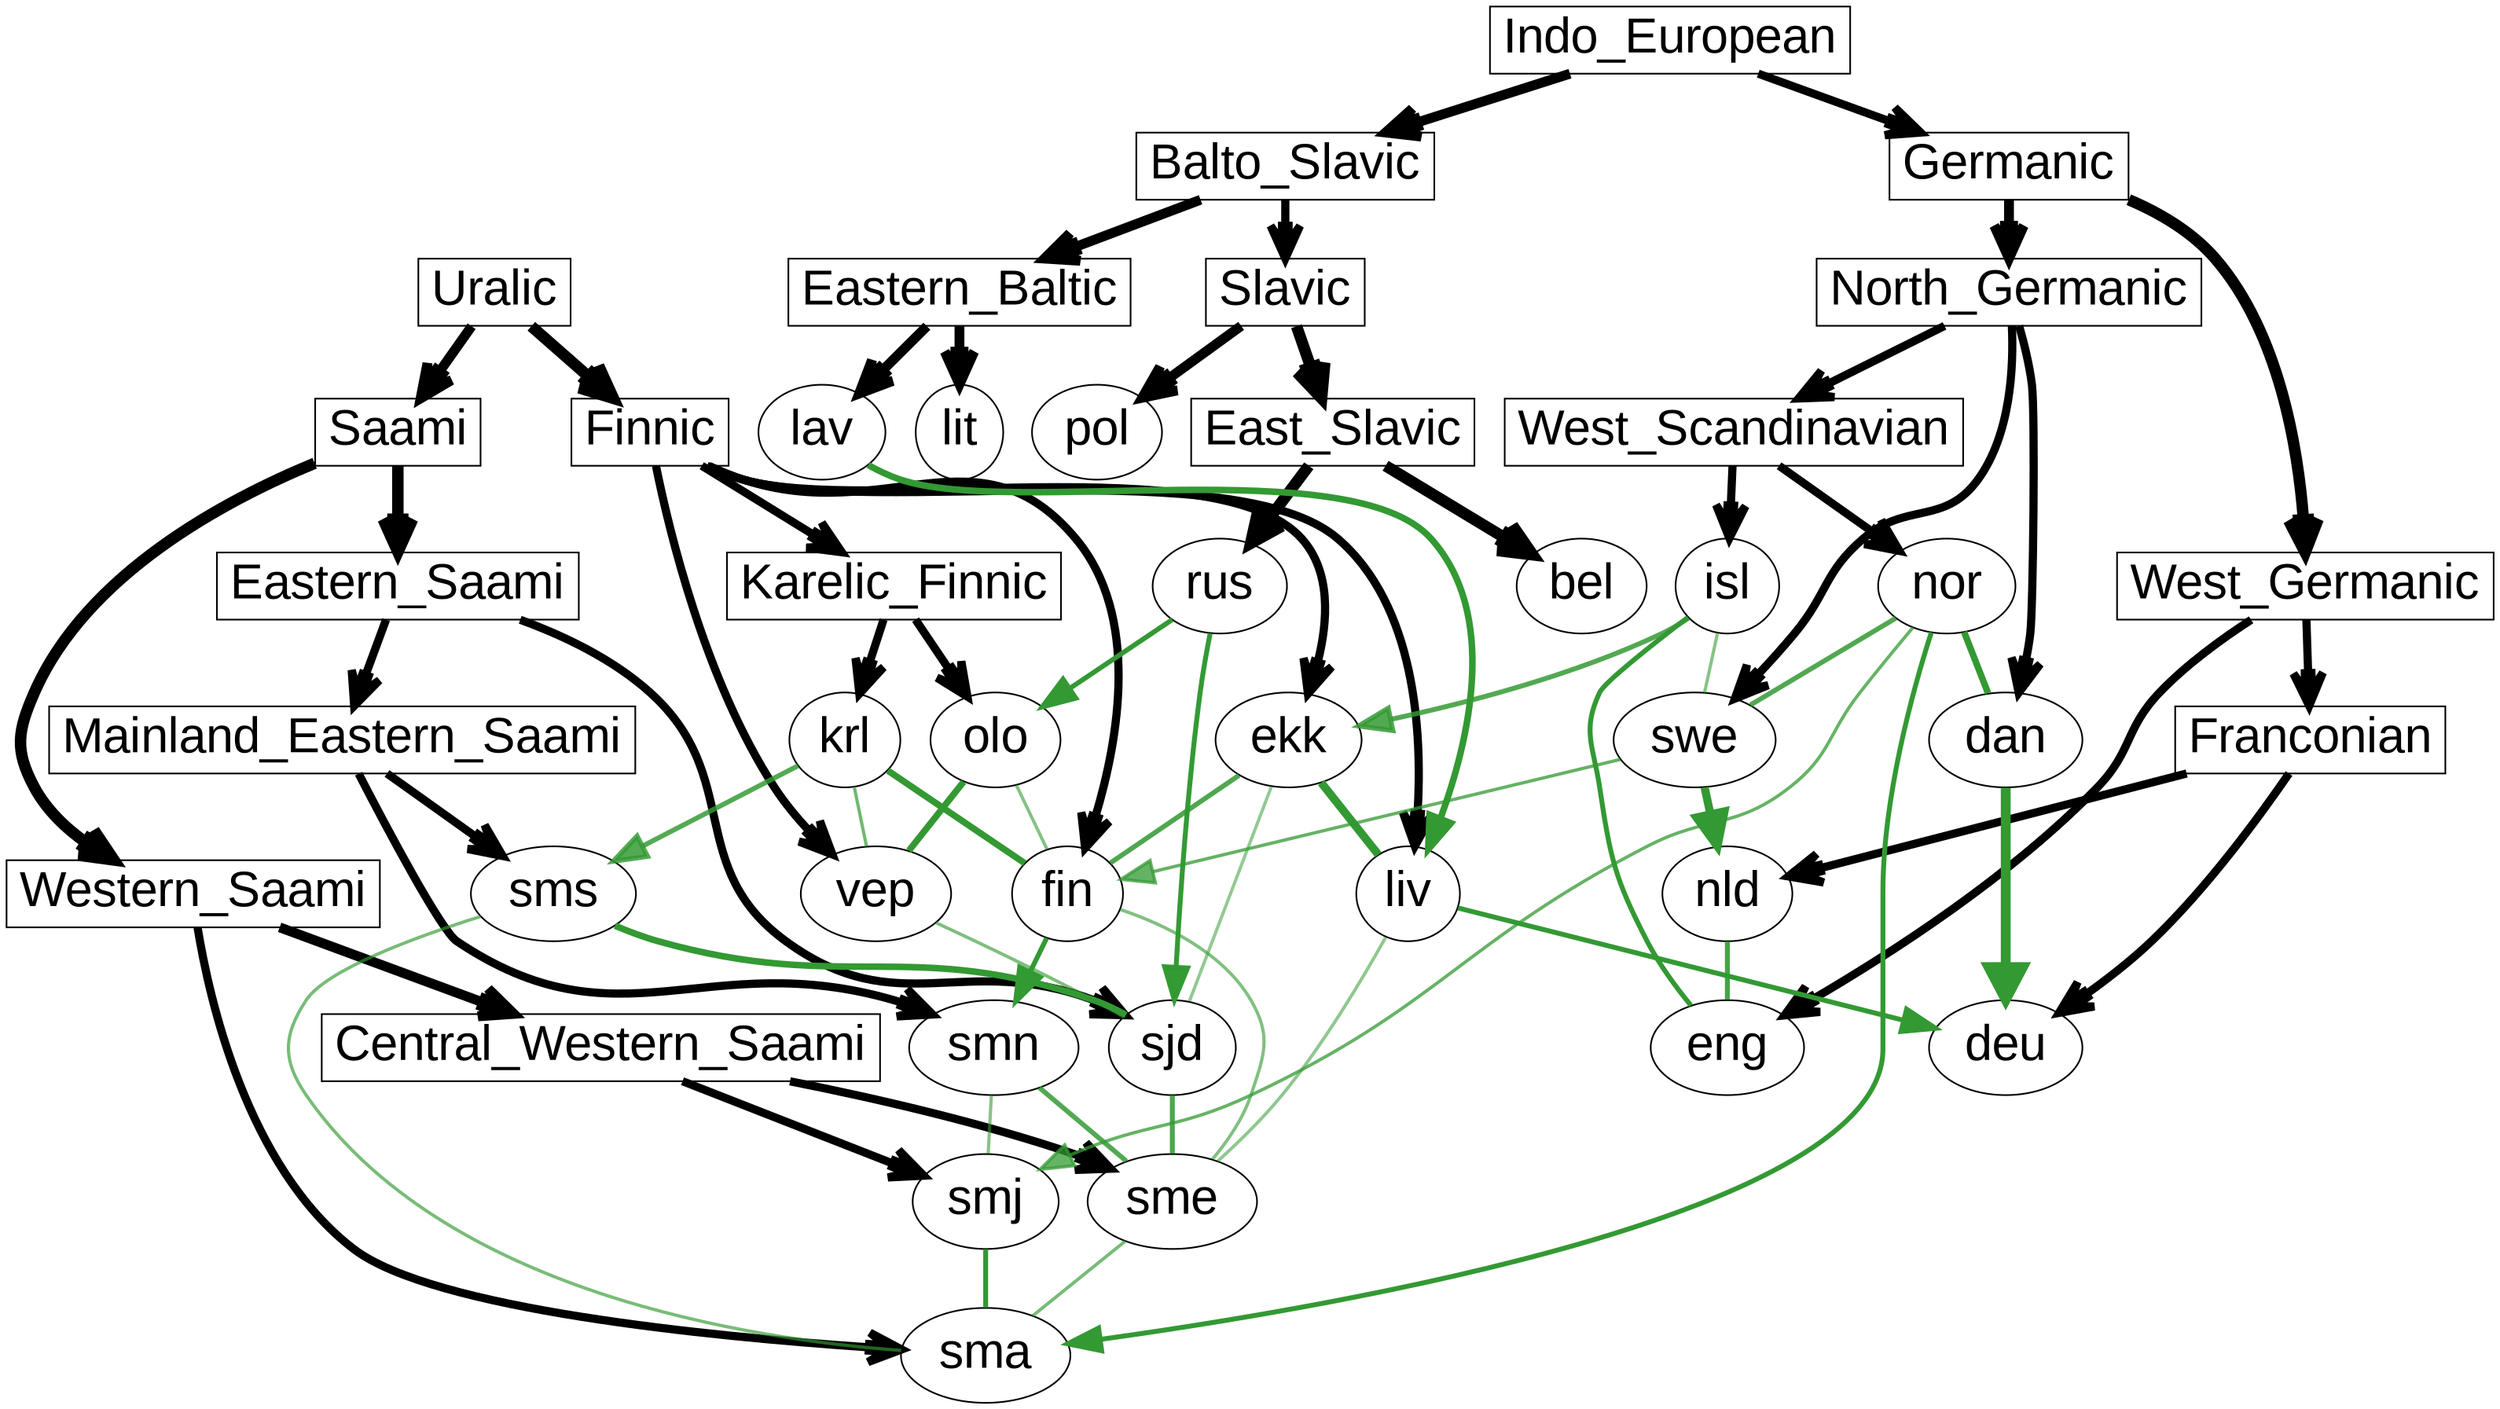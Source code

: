 digraph LanguageGraph
{
  splines=true;
  node [ fontname=Arial, fontcolor=black, fontsize=30];
  Balto_Slavic [pos="2550.0,2500.0", shape=box, width="0.1", height="0.05"];
  Central_Western_Saami [pos="2000.0,3320.0", shape=box, width="0.1", height="0.05"];
  East_Slavic [pos="2700.0,2700.0", shape=box, width="0.1", height="0.05"];
  Eastern_Baltic [pos="2400.0,2750.0", shape=box, width="0.1", height="0.05"];
  Eastern_Saami [pos="2800.0,3450.0", shape=box, width="0.1", height="0.05"];
  Finnic [pos="2600.0,2900.0", shape=box, width="0.1", height="0.05"];
  Franconian [pos="1400.0,2550.0", shape=box, width="0.1", height="0.05"];
  Germanic [pos="1650.0,2600.0", shape=box, width="0.1", height="0.05"];
  Indo_European [pos="2800.0,2400.0", shape=box, width="0.1", height="0.05"];
  Karelic_Finnic [pos="2550.0,3125.0", shape=box, width="0.1", height="0.05"];
  Mainland_Eastern_Saami [pos="2450.0,3475.0", shape=box, width="0.1", height="0.05"];
  North_Germanic [pos="1550.0,2980.0", shape=box, width="0.1", height="0.05"];
  Saami [pos="2900.0,3250.0", shape=box, width="0.1", height="0.05"];
  Slavic [pos="2900.0,2600.0", shape=box, width="0.1", height="0.05"];
  Uralic [pos="3000.0,3000.0", shape=box, width="0.1", height="0.05"];
  West_Germanic [pos="1300.0,2700.0", shape=box, width="0.1", height="0.05"];
  West_Scandinavian [pos="1200.0,3000.0", shape=box, width="0.1", height="0.05"];
  Western_Saami [pos="2000.0,3220.0", shape=box, width="0.1", height="0.05"];
  bel [pos="2300.0,2650.0", width="0.1", height="0.05"];
  dan [pos="1500.0,2800.0", width="0.1", height="0.05"];
  deu [pos="1550.0,2450.0", width="0.1", height="0.05"];
  ekk [pos="2300.0,2950.0", width="0.1", height="0.05"];
  eng [pos="1000.0,2650.0", width="0.1", height="0.05"];
  fin [pos="2250.0,3100.0", width="0.1", height="0.05"];
  isl [pos="950.0,3250.0", width="0.1", height="0.05"];
  krl [pos="2600.0,3200.0", width="0.1", height="0.05"];
  lav [pos="2200.0,2840.0", width="0.1", height="0.05"];
  lit [pos="2200.0,2750.0", width="0.1", height="0.05"];
  liv [pos="2075.0,2870.0", width="0.1", height="0.05"];
  nld [pos="1300.0,2625.0", width="0.1", height="0.05"];
  nor [pos="1400.0,3050.0", width="0.1", height="0.05"];
  olo [pos="2650.0,3050.0", width="0.1", height="0.05"];
  pol [pos="2000.0,2600.0", width="0.1", height="0.05"];
  rus [pos="2900.0,2800.0", width="0.1", height="0.05"];
  sjd [pos="2750.0,3350.0", width="0.1", height="0.05"];
  sma [pos="1700.0,3233.5", width="0.1", height="0.05"];
  sme [pos="2200.0,3450.0", width="0.1", height="0.05"];
  smj [pos="1825.0,3400.0", width="0.1", height="0.05"];
  smn [pos="2350.0,3350.0", width="0.1", height="0.05"];
  sms [pos="2433.5,3400.0", width="0.1", height="0.05"];
  swe [pos="1750.0,3000.0", width="0.1", height="0.05"];
  vep [pos="2750.0,3000.0", width="0.1", height="0.05"];
subgraph undirected
{
  edge [dir=none];
}
subgraph bidirected
{
  edge [dir=none];
  isl -> swe [color="#33993395",penwidth="2"];
  isl -> eng [color="#339933ff",penwidth="3"];
  nor -> dan [color="#339933ff",penwidth="4"];
  nor -> swe [color="#339933d9",penwidth="3"];
  nld -> eng [color="#339933e5",penwidth="3"];
  krl -> fin [color="#339933ff",penwidth="4"];
  krl -> vep [color="#339933b2",penwidth="2"];
  olo -> fin [color="#33993399",penwidth="2"];
  olo -> vep [color="#339933ff",penwidth="4"];
  ekk -> fin [color="#339933db",penwidth="3"];
  ekk -> liv [color="#339933ff",penwidth="5"];
  ekk -> sjd [color="#33993387",penwidth="2"];
  fin -> sme [color="#3399339d",penwidth="2"];
  liv -> sme [color="#3399338b",penwidth="2"];
  vep -> sjd [color="#339933a1",penwidth="2"];
  smn -> sme [color="#339933d6",penwidth="3"];
  smn -> smj [color="#33993396",penwidth="2"];
  sms -> sjd [color="#339933ff",penwidth="4"];
  sms -> sma [color="#339933a8",penwidth="2"];
  sjd -> sme [color="#339933de",penwidth="3"];
  sme -> sma [color="#339933aa",penwidth="2"];
  smj -> sma [color="#339933ff",penwidth="3"];
}
subgraph directed
{
  edge [arrowsize=2];
  lav -> liv [color="#339933ff",penwidth="4"];
  rus -> olo [color="#339933ff",penwidth="3"];
  rus -> sjd [color="#339933fd",penwidth="3"];
  isl -> ekk [color="#339933d7",penwidth="3"];
  nor -> smj [color="#339933bf",penwidth="2"];
  nor -> sma [color="#339933ff",penwidth="3"];
  dan -> deu [color="#339933ff",penwidth="6"];
  swe -> nld [color="#339933ff",penwidth="5"];
  swe -> fin [color="#339933c0",penwidth="2"];
  liv -> deu [color="#339933ff",penwidth="3"];
  krl -> sms [color="#339933d5",penwidth="3"];
  fin -> smn [color="#339933ff",penwidth="3"];
}
subgraph directedPreset
{
  edge [arrowsize=2];
  Indo_European -> Balto_Slavic [color="#000000ff",arrowhead="vee",penwidth="6"];
  Indo_European -> Germanic [color="#000000ff",arrowhead="vee",penwidth="5"];
  Balto_Slavic -> Eastern_Baltic [color="#000000ff",arrowhead="vee",penwidth="6"];
  Balto_Slavic -> Slavic [color="#000000ff",arrowhead="vee",penwidth="5"];
  Eastern_Baltic -> lav [color="#000000ff",arrowhead="vee",penwidth="6"];
  Eastern_Baltic -> lit [color="#000000ff",arrowhead="vee",penwidth="6"];
  Slavic -> East_Slavic [color="#000000ff",arrowhead="vee",penwidth="7"];
  Slavic -> pol [color="#000000ff",arrowhead="vee",penwidth="6"];
  East_Slavic -> bel [color="#000000ff",arrowhead="vee",penwidth="7"];
  East_Slavic -> rus [color="#000000ff",arrowhead="vee",penwidth="7"];
  Germanic -> North_Germanic [color="#000000ff",arrowhead="vee",penwidth="6"];
  Germanic -> West_Germanic [color="#000000ff",arrowhead="vee",penwidth="7"];
  North_Germanic -> West_Scandinavian [color="#000000ff",arrowhead="vee",penwidth="5"];
  North_Germanic -> dan [color="#000000ff",arrowhead="vee",penwidth="5"];
  North_Germanic -> swe [color="#000000ff",arrowhead="vee",penwidth="5"];
  West_Scandinavian -> isl [color="#000000ff",arrowhead="vee",penwidth="5"];
  West_Scandinavian -> nor [color="#000000ff",arrowhead="vee",penwidth="5"];
  West_Germanic -> Franconian [color="#000000ff",arrowhead="vee",penwidth="5"];
  West_Germanic -> eng [color="#000000ff",arrowhead="vee",penwidth="5"];
  Franconian -> deu [color="#000000ff",arrowhead="vee",penwidth="5"];
  Franconian -> nld [color="#000000ff",arrowhead="vee",penwidth="5"];
  Uralic -> Finnic [color="#000000ff",arrowhead="vee",penwidth="7"];
  Uralic -> Saami [color="#000000ff",arrowhead="vee",penwidth="6"];
  Finnic -> Karelic_Finnic [color="#000000ff",arrowhead="vee",penwidth="5"];
  Finnic -> ekk [color="#000000ff",arrowhead="vee",penwidth="5"];
  Finnic -> fin [color="#000000ff",arrowhead="vee",penwidth="5"];
  Finnic -> liv [color="#000000ff",arrowhead="vee",penwidth="5"];
  Finnic -> vep [color="#000000ff",arrowhead="vee",penwidth="5"];
  Karelic_Finnic -> krl [color="#000000ff",arrowhead="vee",penwidth="5"];
  Karelic_Finnic -> olo [color="#000000ff",arrowhead="vee",penwidth="5"];
  Saami -> Eastern_Saami [color="#000000ff",arrowhead="vee",penwidth="7"];
  Saami -> Western_Saami [color="#000000ff",arrowhead="vee",penwidth="7"];
  Eastern_Saami -> Mainland_Eastern_Saami [color="#000000ff",arrowhead="vee",penwidth="5"];
  Eastern_Saami -> sjd [color="#000000ff",arrowhead="vee",penwidth="5"];
  Mainland_Eastern_Saami -> smn [color="#000000ff",arrowhead="vee",penwidth="5"];
  Mainland_Eastern_Saami -> sms [color="#000000ff",arrowhead="vee",penwidth="5"];
  Western_Saami -> Central_Western_Saami [color="#000000ff",arrowhead="vee",penwidth="6"];
  Western_Saami -> sma [color="#000000ff",arrowhead="vee",penwidth="5"];
  Central_Western_Saami -> sme [color="#000000ff",arrowhead="vee",penwidth="5"];
  Central_Western_Saami -> smj [color="#000000ff",arrowhead="vee",penwidth="5"];
}
}
